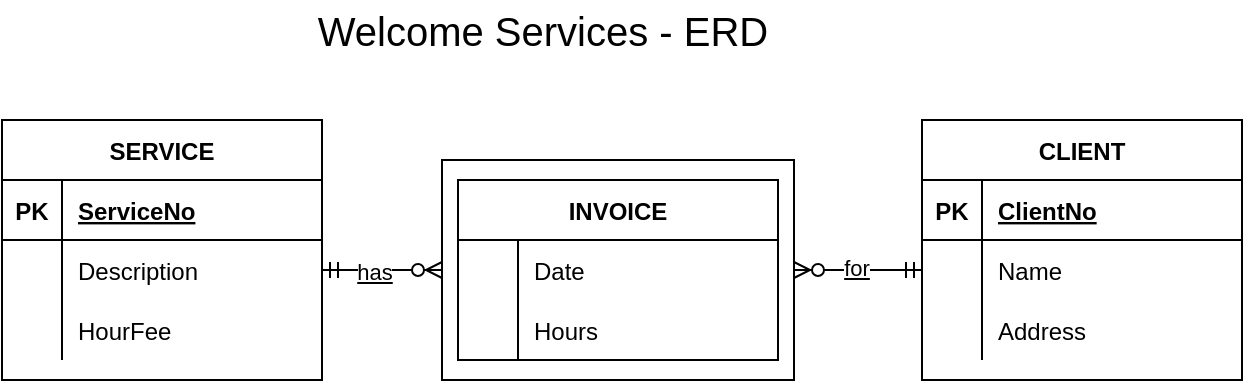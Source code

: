 <mxfile version="14.7.7" type="device"><diagram id="ssNDNhdNtm-Vj1r_zQpz" name="Page-1"><mxGraphModel dx="1502" dy="635" grid="1" gridSize="10" guides="1" tooltips="1" connect="1" arrows="1" fold="1" page="1" pageScale="1" pageWidth="827" pageHeight="1169" math="0" shadow="0"><root><mxCell id="0"/><mxCell id="1" parent="0"/><mxCell id="y2ffqyOGFUvIAbBw9LDo-1" value="SERVICE" style="shape=table;startSize=30;container=1;collapsible=1;childLayout=tableLayout;fixedRows=1;rowLines=0;fontStyle=1;align=center;resizeLast=1;" parent="1" vertex="1"><mxGeometry x="30" y="150" width="160" height="130" as="geometry"/></mxCell><mxCell id="y2ffqyOGFUvIAbBw9LDo-2" value="" style="shape=partialRectangle;collapsible=0;dropTarget=0;pointerEvents=0;fillColor=none;top=0;left=0;bottom=1;right=0;points=[[0,0.5],[1,0.5]];portConstraint=eastwest;" parent="y2ffqyOGFUvIAbBw9LDo-1" vertex="1"><mxGeometry y="30" width="160" height="30" as="geometry"/></mxCell><mxCell id="y2ffqyOGFUvIAbBw9LDo-3" value="PK" style="shape=partialRectangle;connectable=0;fillColor=none;top=0;left=0;bottom=0;right=0;fontStyle=1;overflow=hidden;" parent="y2ffqyOGFUvIAbBw9LDo-2" vertex="1"><mxGeometry width="30" height="30" as="geometry"/></mxCell><mxCell id="y2ffqyOGFUvIAbBw9LDo-4" value="ServiceNo" style="shape=partialRectangle;connectable=0;fillColor=none;top=0;left=0;bottom=0;right=0;align=left;spacingLeft=6;fontStyle=5;overflow=hidden;" parent="y2ffqyOGFUvIAbBw9LDo-2" vertex="1"><mxGeometry x="30" width="130" height="30" as="geometry"/></mxCell><mxCell id="y2ffqyOGFUvIAbBw9LDo-5" value="" style="shape=partialRectangle;collapsible=0;dropTarget=0;pointerEvents=0;fillColor=none;top=0;left=0;bottom=0;right=0;points=[[0,0.5],[1,0.5]];portConstraint=eastwest;" parent="y2ffqyOGFUvIAbBw9LDo-1" vertex="1"><mxGeometry y="60" width="160" height="30" as="geometry"/></mxCell><mxCell id="y2ffqyOGFUvIAbBw9LDo-6" value="" style="shape=partialRectangle;connectable=0;fillColor=none;top=0;left=0;bottom=0;right=0;editable=1;overflow=hidden;" parent="y2ffqyOGFUvIAbBw9LDo-5" vertex="1"><mxGeometry width="30" height="30" as="geometry"/></mxCell><mxCell id="y2ffqyOGFUvIAbBw9LDo-7" value="Description" style="shape=partialRectangle;connectable=0;fillColor=none;top=0;left=0;bottom=0;right=0;align=left;spacingLeft=6;overflow=hidden;" parent="y2ffqyOGFUvIAbBw9LDo-5" vertex="1"><mxGeometry x="30" width="130" height="30" as="geometry"/></mxCell><mxCell id="y2ffqyOGFUvIAbBw9LDo-8" value="" style="shape=partialRectangle;collapsible=0;dropTarget=0;pointerEvents=0;fillColor=none;top=0;left=0;bottom=0;right=0;points=[[0,0.5],[1,0.5]];portConstraint=eastwest;" parent="y2ffqyOGFUvIAbBw9LDo-1" vertex="1"><mxGeometry y="90" width="160" height="30" as="geometry"/></mxCell><mxCell id="y2ffqyOGFUvIAbBw9LDo-9" value="" style="shape=partialRectangle;connectable=0;fillColor=none;top=0;left=0;bottom=0;right=0;editable=1;overflow=hidden;" parent="y2ffqyOGFUvIAbBw9LDo-8" vertex="1"><mxGeometry width="30" height="30" as="geometry"/></mxCell><mxCell id="y2ffqyOGFUvIAbBw9LDo-10" value="HourFee" style="shape=partialRectangle;connectable=0;fillColor=none;top=0;left=0;bottom=0;right=0;align=left;spacingLeft=6;overflow=hidden;" parent="y2ffqyOGFUvIAbBw9LDo-8" vertex="1"><mxGeometry x="30" width="130" height="30" as="geometry"/></mxCell><mxCell id="y2ffqyOGFUvIAbBw9LDo-14" value="Welcome Services - ERD" style="text;html=1;align=center;verticalAlign=middle;resizable=0;points=[];autosize=1;strokeColor=none;fontSize=20;" parent="1" vertex="1"><mxGeometry x="180" y="90" width="240" height="30" as="geometry"/></mxCell><mxCell id="n3JpF0n-T_0K3Ao1gj0e-1" value="CLIENT" style="shape=table;startSize=30;container=1;collapsible=1;childLayout=tableLayout;fixedRows=1;rowLines=0;fontStyle=1;align=center;resizeLast=1;" parent="1" vertex="1"><mxGeometry x="490" y="150" width="160" height="130" as="geometry"/></mxCell><mxCell id="n3JpF0n-T_0K3Ao1gj0e-2" value="" style="shape=partialRectangle;collapsible=0;dropTarget=0;pointerEvents=0;fillColor=none;top=0;left=0;bottom=1;right=0;points=[[0,0.5],[1,0.5]];portConstraint=eastwest;" parent="n3JpF0n-T_0K3Ao1gj0e-1" vertex="1"><mxGeometry y="30" width="160" height="30" as="geometry"/></mxCell><mxCell id="n3JpF0n-T_0K3Ao1gj0e-3" value="PK" style="shape=partialRectangle;connectable=0;fillColor=none;top=0;left=0;bottom=0;right=0;fontStyle=1;overflow=hidden;" parent="n3JpF0n-T_0K3Ao1gj0e-2" vertex="1"><mxGeometry width="30" height="30" as="geometry"/></mxCell><mxCell id="n3JpF0n-T_0K3Ao1gj0e-4" value="ClientNo" style="shape=partialRectangle;connectable=0;fillColor=none;top=0;left=0;bottom=0;right=0;align=left;spacingLeft=6;fontStyle=5;overflow=hidden;" parent="n3JpF0n-T_0K3Ao1gj0e-2" vertex="1"><mxGeometry x="30" width="130" height="30" as="geometry"/></mxCell><mxCell id="n3JpF0n-T_0K3Ao1gj0e-5" value="" style="shape=partialRectangle;collapsible=0;dropTarget=0;pointerEvents=0;fillColor=none;top=0;left=0;bottom=0;right=0;points=[[0,0.5],[1,0.5]];portConstraint=eastwest;" parent="n3JpF0n-T_0K3Ao1gj0e-1" vertex="1"><mxGeometry y="60" width="160" height="30" as="geometry"/></mxCell><mxCell id="n3JpF0n-T_0K3Ao1gj0e-6" value="" style="shape=partialRectangle;connectable=0;fillColor=none;top=0;left=0;bottom=0;right=0;editable=1;overflow=hidden;" parent="n3JpF0n-T_0K3Ao1gj0e-5" vertex="1"><mxGeometry width="30" height="30" as="geometry"/></mxCell><mxCell id="n3JpF0n-T_0K3Ao1gj0e-7" value="Name" style="shape=partialRectangle;connectable=0;fillColor=none;top=0;left=0;bottom=0;right=0;align=left;spacingLeft=6;overflow=hidden;" parent="n3JpF0n-T_0K3Ao1gj0e-5" vertex="1"><mxGeometry x="30" width="130" height="30" as="geometry"/></mxCell><mxCell id="n3JpF0n-T_0K3Ao1gj0e-8" value="" style="shape=partialRectangle;collapsible=0;dropTarget=0;pointerEvents=0;fillColor=none;top=0;left=0;bottom=0;right=0;points=[[0,0.5],[1,0.5]];portConstraint=eastwest;" parent="n3JpF0n-T_0K3Ao1gj0e-1" vertex="1"><mxGeometry y="90" width="160" height="30" as="geometry"/></mxCell><mxCell id="n3JpF0n-T_0K3Ao1gj0e-9" value="" style="shape=partialRectangle;connectable=0;fillColor=none;top=0;left=0;bottom=0;right=0;editable=1;overflow=hidden;" parent="n3JpF0n-T_0K3Ao1gj0e-8" vertex="1"><mxGeometry width="30" height="30" as="geometry"/></mxCell><mxCell id="n3JpF0n-T_0K3Ao1gj0e-10" value="Address" style="shape=partialRectangle;connectable=0;fillColor=none;top=0;left=0;bottom=0;right=0;align=left;spacingLeft=6;overflow=hidden;" parent="n3JpF0n-T_0K3Ao1gj0e-8" vertex="1"><mxGeometry x="30" width="130" height="30" as="geometry"/></mxCell><mxCell id="n3JpF0n-T_0K3Ao1gj0e-27" value="" style="edgeStyle=entityRelationEdgeStyle;fontSize=12;html=1;endArrow=ERzeroToMany;startArrow=ERmandOne;entryX=0;entryY=0.5;entryDx=0;entryDy=0;exitX=1;exitY=0.5;exitDx=0;exitDy=0;startFill=0;endFill=1;" parent="1" source="y2ffqyOGFUvIAbBw9LDo-5" target="YBdtFcuQ4tgvb9eCj6Fv-8" edge="1"><mxGeometry width="100" height="100" relative="1" as="geometry"><mxPoint x="160" y="460" as="sourcePoint"/><mxPoint x="254" y="225" as="targetPoint"/></mxGeometry></mxCell><mxCell id="JbpxaRqExmsWqmruC2lQ-1" value="has" style="edgeLabel;html=1;align=center;verticalAlign=middle;resizable=0;points=[];fontStyle=4" parent="n3JpF0n-T_0K3Ao1gj0e-27" vertex="1" connectable="0"><mxGeometry x="-0.131" y="-1" relative="1" as="geometry"><mxPoint as="offset"/></mxGeometry></mxCell><mxCell id="n3JpF0n-T_0K3Ao1gj0e-28" value="" style="edgeStyle=entityRelationEdgeStyle;fontSize=12;html=1;endArrow=ERmandOne;startArrow=ERzeroToMany;entryX=0;entryY=0.5;entryDx=0;entryDy=0;exitX=1;exitY=0.5;exitDx=0;exitDy=0;startFill=1;" parent="1" source="YBdtFcuQ4tgvb9eCj6Fv-8" edge="1" target="n3JpF0n-T_0K3Ao1gj0e-5"><mxGeometry width="100" height="100" relative="1" as="geometry"><mxPoint x="414" y="225" as="sourcePoint"/><mxPoint x="490" y="229.29" as="targetPoint"/></mxGeometry></mxCell><mxCell id="JbpxaRqExmsWqmruC2lQ-2" value="for" style="edgeLabel;html=1;align=center;verticalAlign=middle;resizable=0;points=[];fontStyle=4" parent="n3JpF0n-T_0K3Ao1gj0e-28" vertex="1" connectable="0"><mxGeometry x="-0.038" y="1" relative="1" as="geometry"><mxPoint as="offset"/></mxGeometry></mxCell><mxCell id="YBdtFcuQ4tgvb9eCj6Fv-9" value="" style="group" vertex="1" connectable="0" parent="1"><mxGeometry x="250" y="170" width="176" height="110" as="geometry"/></mxCell><mxCell id="YBdtFcuQ4tgvb9eCj6Fv-8" value="" style="rounded=0;whiteSpace=wrap;html=1;" vertex="1" parent="YBdtFcuQ4tgvb9eCj6Fv-9"><mxGeometry width="176" height="110" as="geometry"/></mxCell><mxCell id="YBdtFcuQ4tgvb9eCj6Fv-1" value="INVOICE" style="shape=table;startSize=30;container=1;collapsible=1;childLayout=tableLayout;fixedRows=1;rowLines=0;fontStyle=1;align=center;resizeLast=1;" vertex="1" parent="YBdtFcuQ4tgvb9eCj6Fv-9"><mxGeometry x="8" y="10" width="160" height="90" as="geometry"/></mxCell><mxCell id="YBdtFcuQ4tgvb9eCj6Fv-2" value="" style="shape=partialRectangle;collapsible=0;dropTarget=0;pointerEvents=0;fillColor=none;top=0;left=0;bottom=0;right=0;points=[[0,0.5],[1,0.5]];portConstraint=eastwest;" vertex="1" parent="YBdtFcuQ4tgvb9eCj6Fv-1"><mxGeometry y="30" width="160" height="30" as="geometry"/></mxCell><mxCell id="YBdtFcuQ4tgvb9eCj6Fv-3" value="" style="shape=partialRectangle;connectable=0;fillColor=none;top=0;left=0;bottom=0;right=0;editable=1;overflow=hidden;" vertex="1" parent="YBdtFcuQ4tgvb9eCj6Fv-2"><mxGeometry width="30" height="30" as="geometry"/></mxCell><mxCell id="YBdtFcuQ4tgvb9eCj6Fv-4" value="Date" style="shape=partialRectangle;connectable=0;fillColor=none;top=0;left=0;bottom=0;right=0;align=left;spacingLeft=6;overflow=hidden;" vertex="1" parent="YBdtFcuQ4tgvb9eCj6Fv-2"><mxGeometry x="30" width="130" height="30" as="geometry"/></mxCell><mxCell id="YBdtFcuQ4tgvb9eCj6Fv-5" value="" style="shape=partialRectangle;collapsible=0;dropTarget=0;pointerEvents=0;fillColor=none;top=0;left=0;bottom=0;right=0;points=[[0,0.5],[1,0.5]];portConstraint=eastwest;" vertex="1" parent="YBdtFcuQ4tgvb9eCj6Fv-1"><mxGeometry y="60" width="160" height="30" as="geometry"/></mxCell><mxCell id="YBdtFcuQ4tgvb9eCj6Fv-6" value="" style="shape=partialRectangle;connectable=0;fillColor=none;top=0;left=0;bottom=0;right=0;editable=1;overflow=hidden;" vertex="1" parent="YBdtFcuQ4tgvb9eCj6Fv-5"><mxGeometry width="30" height="30" as="geometry"/></mxCell><mxCell id="YBdtFcuQ4tgvb9eCj6Fv-7" value="Hours" style="shape=partialRectangle;connectable=0;fillColor=none;top=0;left=0;bottom=0;right=0;align=left;spacingLeft=6;overflow=hidden;" vertex="1" parent="YBdtFcuQ4tgvb9eCj6Fv-5"><mxGeometry x="30" width="130" height="30" as="geometry"/></mxCell></root></mxGraphModel></diagram></mxfile>